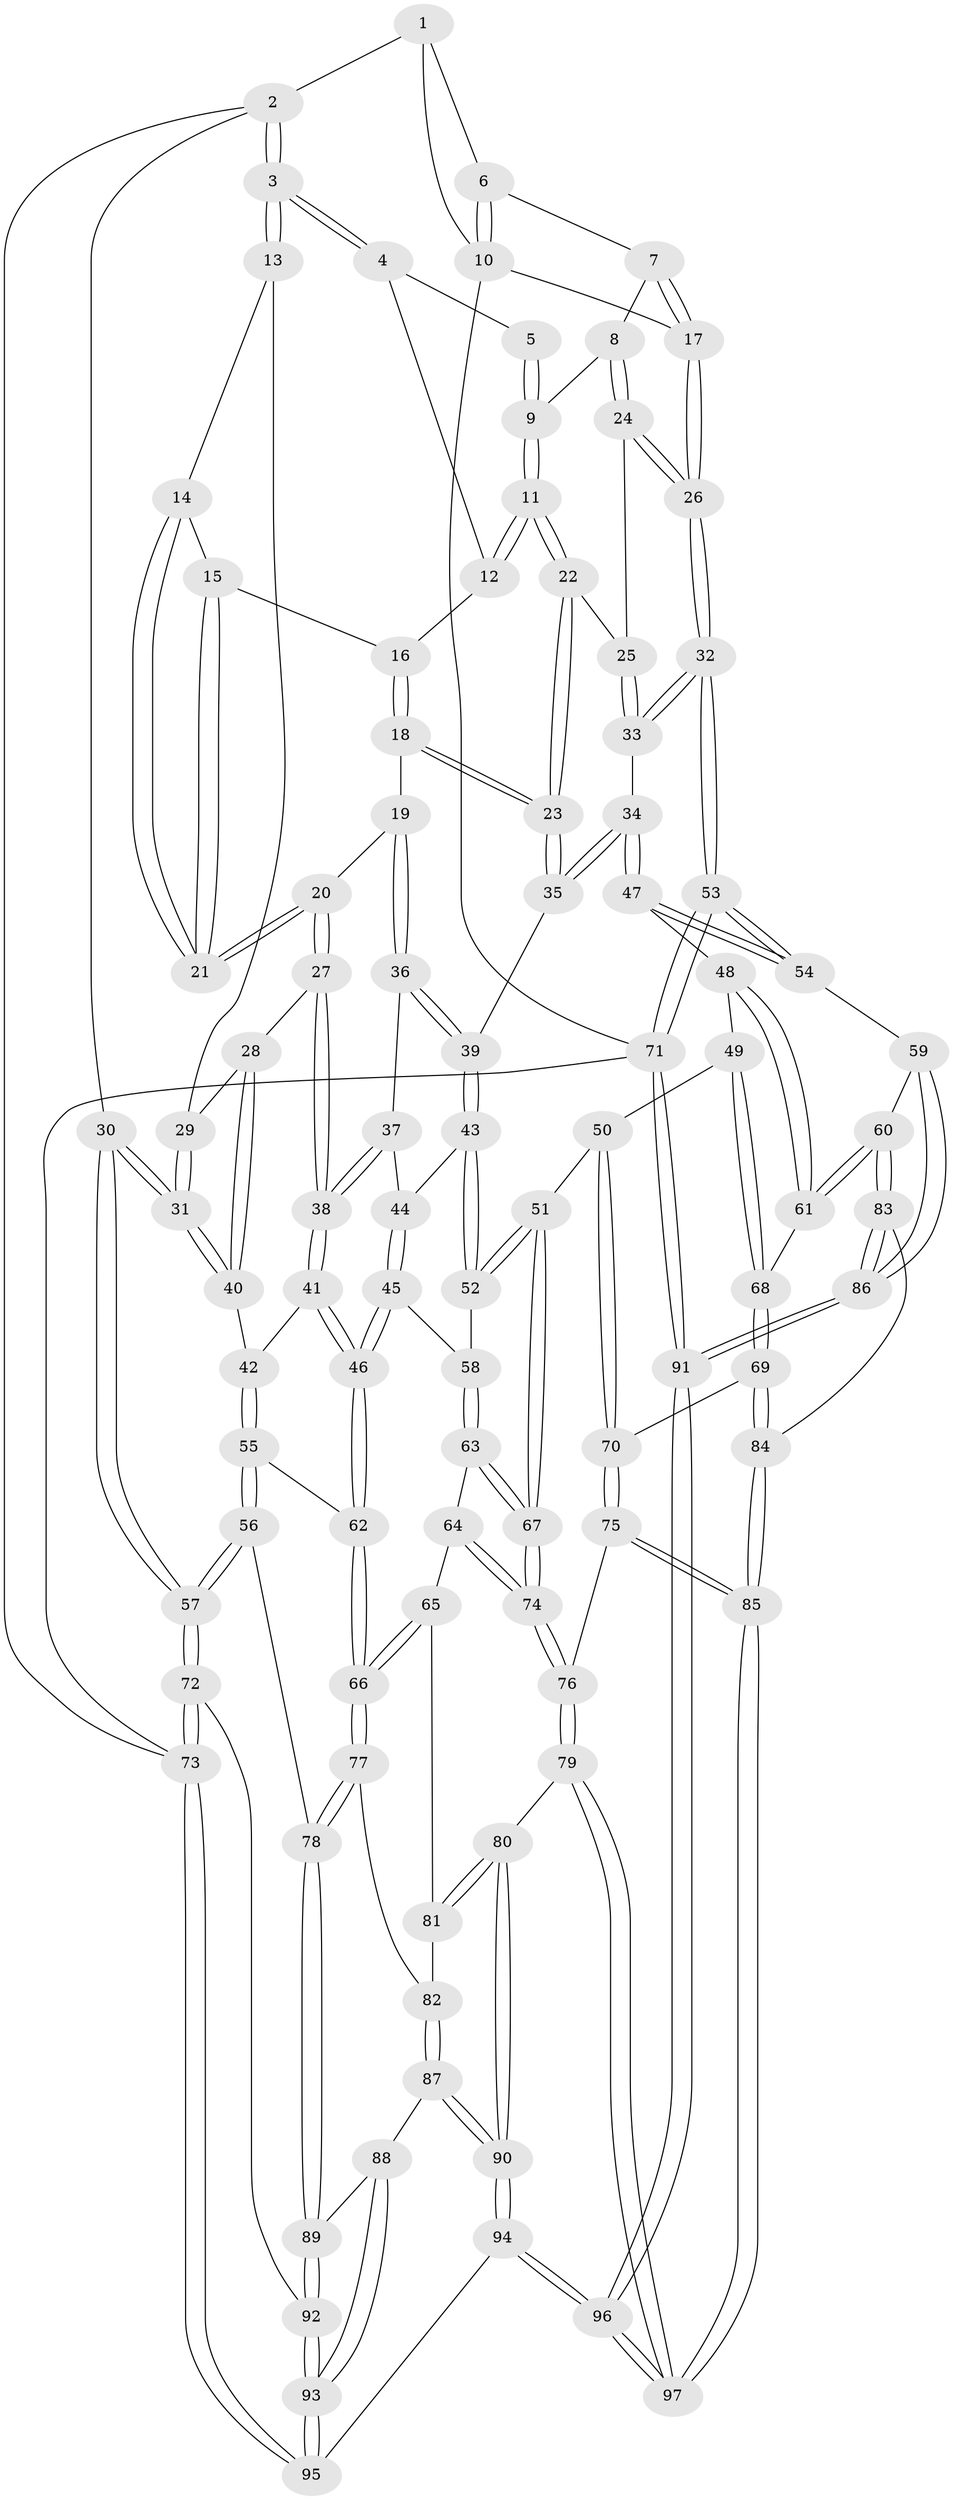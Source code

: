 // Generated by graph-tools (version 1.1) at 2025/59/03/09/25 04:59:45]
// undirected, 97 vertices, 239 edges
graph export_dot {
graph [start="1"]
  node [color=gray90,style=filled];
  1 [pos="+0.7976885129741267+0"];
  2 [pos="+0+0"];
  3 [pos="+0+0"];
  4 [pos="+0.5384106085357943+0"];
  5 [pos="+0.7033177352562917+0"];
  6 [pos="+0.919449731987433+0.044776232429779024"];
  7 [pos="+0.9071238431473218+0.09916636430913445"];
  8 [pos="+0.8398562767451329+0.13537541715625465"];
  9 [pos="+0.7658090165479702+0.06373733797407496"];
  10 [pos="+1+0.14712157645139193"];
  11 [pos="+0.7129105552153212+0.16904100133796185"];
  12 [pos="+0.5280252493787955+0"];
  13 [pos="+0.0875918880104811+0.049504902737994495"];
  14 [pos="+0.1669137040552032+0.10736652618298867"];
  15 [pos="+0.48751896453400684+0"];
  16 [pos="+0.5089523561103998+0"];
  17 [pos="+1+0.37351257613842365"];
  18 [pos="+0.4985990538433641+0.17162359836166136"];
  19 [pos="+0.33528845853135647+0.2527575735078627"];
  20 [pos="+0.25939885751563724+0.23720553786826618"];
  21 [pos="+0.22737443140342828+0.18284738241112197"];
  22 [pos="+0.7021824682784273+0.22746300012935108"];
  23 [pos="+0.5978384846899201+0.27067558794139873"];
  24 [pos="+0.8312633866047262+0.19303515715559927"];
  25 [pos="+0.7308887579867827+0.23214346641870529"];
  26 [pos="+1+0.407086230160327"];
  27 [pos="+0.20300220034822877+0.3076829070550441"];
  28 [pos="+0.17837784676181745+0.31360822980841946"];
  29 [pos="+0.06565395825961787+0.24991936387962987"];
  30 [pos="+0+0.40484910323044354"];
  31 [pos="+0+0.39925949305106484"];
  32 [pos="+1+0.43110807497681014"];
  33 [pos="+0.8409475329425705+0.3646620583083377"];
  34 [pos="+0.6495215766512381+0.4181181982838911"];
  35 [pos="+0.6000282051515312+0.3692920869896351"];
  36 [pos="+0.350147856944511+0.302031704252068"];
  37 [pos="+0.3285788270971627+0.41416905177473906"];
  38 [pos="+0.21979329947768744+0.4261713707191826"];
  39 [pos="+0.48417578960536606+0.43923031483981406"];
  40 [pos="+0+0.4105394832039037"];
  41 [pos="+0.19190171493149935+0.5124839308741383"];
  42 [pos="+0.05841642584097516+0.45563810185364917"];
  43 [pos="+0.4674793909684729+0.46621317778505106"];
  44 [pos="+0.3399125175619207+0.43586606962552965"];
  45 [pos="+0.2960551831602923+0.5382078740971268"];
  46 [pos="+0.1990387836301774+0.5268295214847869"];
  47 [pos="+0.6625313431354513+0.45755741900285296"];
  48 [pos="+0.6588785029856683+0.5261139708713392"];
  49 [pos="+0.6347576719638288+0.5788448211329539"];
  50 [pos="+0.5806321507818709+0.6031925910081452"];
  51 [pos="+0.5052580690009476+0.6064352056707637"];
  52 [pos="+0.46036153121172374+0.5078397574655995"];
  53 [pos="+1+0.5312879292531085"];
  54 [pos="+1+0.5592905319413345"];
  55 [pos="+0.06032352029308999+0.6397589963009958"];
  56 [pos="+0.00783931339140574+0.6979261172554505"];
  57 [pos="+0+0.7228864747578891"];
  58 [pos="+0.32365914124808226+0.5563552787735002"];
  59 [pos="+0.977440367317588+0.6055589460425661"];
  60 [pos="+0.9460298426718191+0.6125315029469822"];
  61 [pos="+0.8962923344864789+0.621341993209012"];
  62 [pos="+0.18706812001033854+0.5604955621277754"];
  63 [pos="+0.33409538081964846+0.5988744594644302"];
  64 [pos="+0.32461768860550605+0.6507920657740393"];
  65 [pos="+0.2946788237385464+0.673560528932317"];
  66 [pos="+0.217411596335365+0.6686770905825734"];
  67 [pos="+0.4837034105507868+0.6420282133042384"];
  68 [pos="+0.7286121332350004+0.6903960718164716"];
  69 [pos="+0.7140341050953567+0.7194701694244988"];
  70 [pos="+0.6077374135713977+0.7107271205363505"];
  71 [pos="+1+1"];
  72 [pos="+0+0.8153383448713658"];
  73 [pos="+0+1"];
  74 [pos="+0.45708104326967663+0.7410948018019463"];
  75 [pos="+0.5213744426418179+0.7965602919803367"];
  76 [pos="+0.4607136857409709+0.7852947869130241"];
  77 [pos="+0.176461707916319+0.7411549285004905"];
  78 [pos="+0.13567104057874912+0.7594252476531892"];
  79 [pos="+0.40885511924857615+0.8340450860345103"];
  80 [pos="+0.3997214791996926+0.8408631027877111"];
  81 [pos="+0.29697762949659584+0.6877101989288349"];
  82 [pos="+0.2657211927875903+0.7816684531109264"];
  83 [pos="+0.7472879280106327+0.8255376098948295"];
  84 [pos="+0.7092462956337541+0.8173903806359514"];
  85 [pos="+0.6463175494818831+0.8727938729837451"];
  86 [pos="+0.8655401389535015+0.8643731333594745"];
  87 [pos="+0.30904027895781844+0.823409271992318"];
  88 [pos="+0.175216319032423+0.8604909724032506"];
  89 [pos="+0.14029327095830665+0.8155790964412808"];
  90 [pos="+0.3818367859196594+0.8590877307333168"];
  91 [pos="+1+1"];
  92 [pos="+0.048334666258174466+0.9094248633384499"];
  93 [pos="+0.22637165287174893+1"];
  94 [pos="+0.30292128556247716+1"];
  95 [pos="+0.27275298854787033+1"];
  96 [pos="+0.6698222455159063+1"];
  97 [pos="+0.6489235513752731+1"];
  1 -- 2;
  1 -- 6;
  1 -- 10;
  2 -- 3;
  2 -- 3;
  2 -- 30;
  2 -- 73;
  3 -- 4;
  3 -- 4;
  3 -- 13;
  3 -- 13;
  4 -- 5;
  4 -- 12;
  5 -- 9;
  5 -- 9;
  6 -- 7;
  6 -- 10;
  6 -- 10;
  7 -- 8;
  7 -- 17;
  7 -- 17;
  8 -- 9;
  8 -- 24;
  8 -- 24;
  9 -- 11;
  9 -- 11;
  10 -- 17;
  10 -- 71;
  11 -- 12;
  11 -- 12;
  11 -- 22;
  11 -- 22;
  12 -- 16;
  13 -- 14;
  13 -- 29;
  14 -- 15;
  14 -- 21;
  14 -- 21;
  15 -- 16;
  15 -- 21;
  15 -- 21;
  16 -- 18;
  16 -- 18;
  17 -- 26;
  17 -- 26;
  18 -- 19;
  18 -- 23;
  18 -- 23;
  19 -- 20;
  19 -- 36;
  19 -- 36;
  20 -- 21;
  20 -- 21;
  20 -- 27;
  20 -- 27;
  22 -- 23;
  22 -- 23;
  22 -- 25;
  23 -- 35;
  23 -- 35;
  24 -- 25;
  24 -- 26;
  24 -- 26;
  25 -- 33;
  25 -- 33;
  26 -- 32;
  26 -- 32;
  27 -- 28;
  27 -- 38;
  27 -- 38;
  28 -- 29;
  28 -- 40;
  28 -- 40;
  29 -- 31;
  29 -- 31;
  30 -- 31;
  30 -- 31;
  30 -- 57;
  30 -- 57;
  31 -- 40;
  31 -- 40;
  32 -- 33;
  32 -- 33;
  32 -- 53;
  32 -- 53;
  33 -- 34;
  34 -- 35;
  34 -- 35;
  34 -- 47;
  34 -- 47;
  35 -- 39;
  36 -- 37;
  36 -- 39;
  36 -- 39;
  37 -- 38;
  37 -- 38;
  37 -- 44;
  38 -- 41;
  38 -- 41;
  39 -- 43;
  39 -- 43;
  40 -- 42;
  41 -- 42;
  41 -- 46;
  41 -- 46;
  42 -- 55;
  42 -- 55;
  43 -- 44;
  43 -- 52;
  43 -- 52;
  44 -- 45;
  44 -- 45;
  45 -- 46;
  45 -- 46;
  45 -- 58;
  46 -- 62;
  46 -- 62;
  47 -- 48;
  47 -- 54;
  47 -- 54;
  48 -- 49;
  48 -- 61;
  48 -- 61;
  49 -- 50;
  49 -- 68;
  49 -- 68;
  50 -- 51;
  50 -- 70;
  50 -- 70;
  51 -- 52;
  51 -- 52;
  51 -- 67;
  51 -- 67;
  52 -- 58;
  53 -- 54;
  53 -- 54;
  53 -- 71;
  53 -- 71;
  54 -- 59;
  55 -- 56;
  55 -- 56;
  55 -- 62;
  56 -- 57;
  56 -- 57;
  56 -- 78;
  57 -- 72;
  57 -- 72;
  58 -- 63;
  58 -- 63;
  59 -- 60;
  59 -- 86;
  59 -- 86;
  60 -- 61;
  60 -- 61;
  60 -- 83;
  60 -- 83;
  61 -- 68;
  62 -- 66;
  62 -- 66;
  63 -- 64;
  63 -- 67;
  63 -- 67;
  64 -- 65;
  64 -- 74;
  64 -- 74;
  65 -- 66;
  65 -- 66;
  65 -- 81;
  66 -- 77;
  66 -- 77;
  67 -- 74;
  67 -- 74;
  68 -- 69;
  68 -- 69;
  69 -- 70;
  69 -- 84;
  69 -- 84;
  70 -- 75;
  70 -- 75;
  71 -- 91;
  71 -- 91;
  71 -- 73;
  72 -- 73;
  72 -- 73;
  72 -- 92;
  73 -- 95;
  73 -- 95;
  74 -- 76;
  74 -- 76;
  75 -- 76;
  75 -- 85;
  75 -- 85;
  76 -- 79;
  76 -- 79;
  77 -- 78;
  77 -- 78;
  77 -- 82;
  78 -- 89;
  78 -- 89;
  79 -- 80;
  79 -- 97;
  79 -- 97;
  80 -- 81;
  80 -- 81;
  80 -- 90;
  80 -- 90;
  81 -- 82;
  82 -- 87;
  82 -- 87;
  83 -- 84;
  83 -- 86;
  83 -- 86;
  84 -- 85;
  84 -- 85;
  85 -- 97;
  85 -- 97;
  86 -- 91;
  86 -- 91;
  87 -- 88;
  87 -- 90;
  87 -- 90;
  88 -- 89;
  88 -- 93;
  88 -- 93;
  89 -- 92;
  89 -- 92;
  90 -- 94;
  90 -- 94;
  91 -- 96;
  91 -- 96;
  92 -- 93;
  92 -- 93;
  93 -- 95;
  93 -- 95;
  94 -- 95;
  94 -- 96;
  94 -- 96;
  96 -- 97;
  96 -- 97;
}
